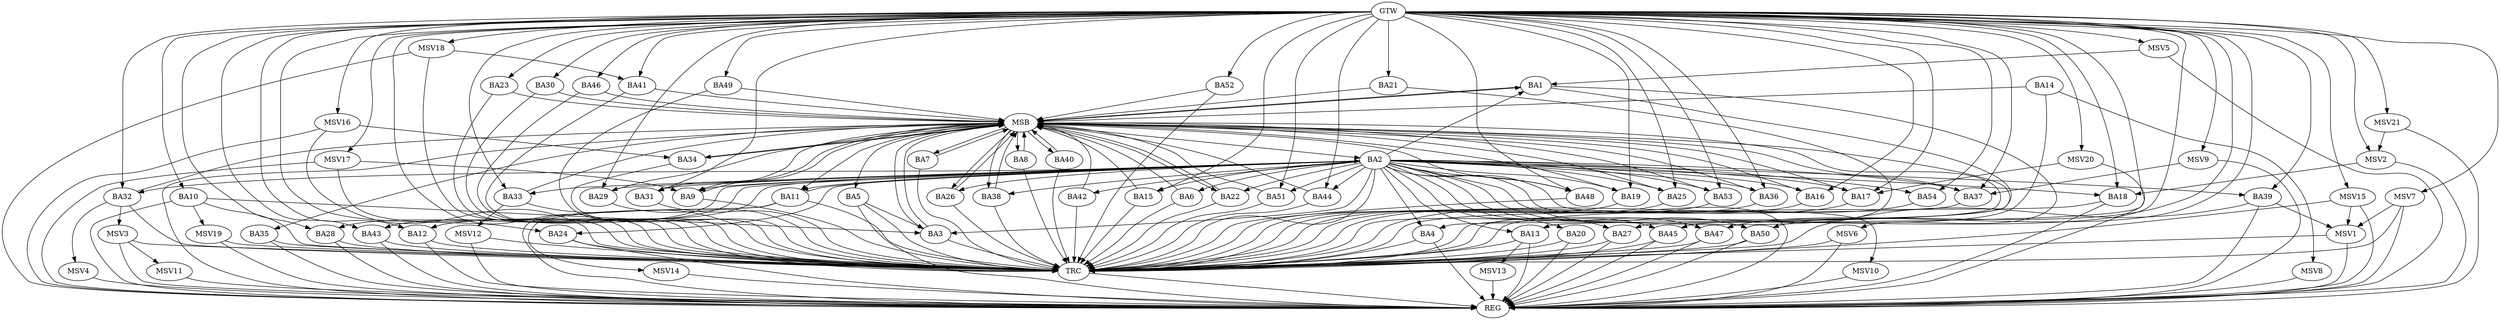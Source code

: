 strict digraph G {
  BA1 [ label="BA1" ];
  BA2 [ label="BA2" ];
  BA3 [ label="BA3" ];
  BA4 [ label="BA4" ];
  BA5 [ label="BA5" ];
  BA6 [ label="BA6" ];
  BA7 [ label="BA7" ];
  BA8 [ label="BA8" ];
  BA9 [ label="BA9" ];
  BA10 [ label="BA10" ];
  BA11 [ label="BA11" ];
  BA12 [ label="BA12" ];
  BA13 [ label="BA13" ];
  BA14 [ label="BA14" ];
  BA15 [ label="BA15" ];
  BA16 [ label="BA16" ];
  BA17 [ label="BA17" ];
  BA18 [ label="BA18" ];
  BA19 [ label="BA19" ];
  BA20 [ label="BA20" ];
  BA21 [ label="BA21" ];
  BA22 [ label="BA22" ];
  BA23 [ label="BA23" ];
  BA24 [ label="BA24" ];
  BA25 [ label="BA25" ];
  BA26 [ label="BA26" ];
  BA27 [ label="BA27" ];
  BA28 [ label="BA28" ];
  BA29 [ label="BA29" ];
  BA30 [ label="BA30" ];
  BA31 [ label="BA31" ];
  BA32 [ label="BA32" ];
  BA33 [ label="BA33" ];
  BA34 [ label="BA34" ];
  BA35 [ label="BA35" ];
  BA36 [ label="BA36" ];
  BA37 [ label="BA37" ];
  BA38 [ label="BA38" ];
  BA39 [ label="BA39" ];
  BA40 [ label="BA40" ];
  BA41 [ label="BA41" ];
  BA42 [ label="BA42" ];
  BA43 [ label="BA43" ];
  BA44 [ label="BA44" ];
  BA45 [ label="BA45" ];
  BA46 [ label="BA46" ];
  BA47 [ label="BA47" ];
  BA48 [ label="BA48" ];
  BA49 [ label="BA49" ];
  BA50 [ label="BA50" ];
  BA51 [ label="BA51" ];
  BA52 [ label="BA52" ];
  BA53 [ label="BA53" ];
  BA54 [ label="BA54" ];
  GTW [ label="GTW" ];
  REG [ label="REG" ];
  MSB [ label="MSB" ];
  TRC [ label="TRC" ];
  MSV1 [ label="MSV1" ];
  MSV2 [ label="MSV2" ];
  MSV3 [ label="MSV3" ];
  MSV4 [ label="MSV4" ];
  MSV5 [ label="MSV5" ];
  MSV6 [ label="MSV6" ];
  MSV7 [ label="MSV7" ];
  MSV8 [ label="MSV8" ];
  MSV9 [ label="MSV9" ];
  MSV10 [ label="MSV10" ];
  MSV11 [ label="MSV11" ];
  MSV12 [ label="MSV12" ];
  MSV13 [ label="MSV13" ];
  MSV14 [ label="MSV14" ];
  MSV15 [ label="MSV15" ];
  MSV16 [ label="MSV16" ];
  MSV17 [ label="MSV17" ];
  MSV18 [ label="MSV18" ];
  MSV19 [ label="MSV19" ];
  MSV20 [ label="MSV20" ];
  MSV21 [ label="MSV21" ];
  BA2 -> BA1;
  BA5 -> BA3;
  BA10 -> BA3;
  BA11 -> BA2;
  GTW -> BA10;
  GTW -> BA12;
  GTW -> BA15;
  GTW -> BA16;
  GTW -> BA17;
  GTW -> BA18;
  GTW -> BA19;
  GTW -> BA21;
  GTW -> BA23;
  GTW -> BA24;
  GTW -> BA25;
  GTW -> BA27;
  GTW -> BA28;
  GTW -> BA29;
  GTW -> BA30;
  GTW -> BA31;
  GTW -> BA32;
  GTW -> BA33;
  GTW -> BA36;
  GTW -> BA37;
  GTW -> BA39;
  GTW -> BA41;
  GTW -> BA43;
  GTW -> BA44;
  GTW -> BA45;
  GTW -> BA46;
  GTW -> BA47;
  GTW -> BA48;
  GTW -> BA49;
  GTW -> BA50;
  GTW -> BA51;
  GTW -> BA52;
  GTW -> BA53;
  GTW -> BA54;
  BA2 -> REG;
  BA4 -> REG;
  BA5 -> REG;
  BA10 -> REG;
  BA11 -> REG;
  BA12 -> REG;
  BA13 -> REG;
  BA18 -> REG;
  BA20 -> REG;
  BA24 -> REG;
  BA27 -> REG;
  BA28 -> REG;
  BA35 -> REG;
  BA39 -> REG;
  BA43 -> REG;
  BA45 -> REG;
  BA47 -> REG;
  BA50 -> REG;
  BA1 -> MSB;
  MSB -> BA2;
  MSB -> REG;
  BA3 -> MSB;
  MSB -> BA1;
  BA6 -> MSB;
  BA7 -> MSB;
  MSB -> BA3;
  BA8 -> MSB;
  BA9 -> MSB;
  BA14 -> MSB;
  MSB -> BA9;
  BA15 -> MSB;
  BA16 -> MSB;
  MSB -> BA7;
  BA17 -> MSB;
  BA19 -> MSB;
  MSB -> BA13;
  BA21 -> MSB;
  BA22 -> MSB;
  MSB -> BA8;
  BA23 -> MSB;
  MSB -> BA4;
  BA25 -> MSB;
  MSB -> BA5;
  BA26 -> MSB;
  BA29 -> MSB;
  BA30 -> MSB;
  BA31 -> MSB;
  MSB -> BA22;
  BA32 -> MSB;
  BA33 -> MSB;
  BA34 -> MSB;
  BA36 -> MSB;
  MSB -> BA11;
  BA37 -> MSB;
  MSB -> BA26;
  BA38 -> MSB;
  MSB -> BA35;
  BA40 -> MSB;
  MSB -> BA34;
  BA41 -> MSB;
  BA42 -> MSB;
  BA44 -> MSB;
  BA46 -> MSB;
  BA48 -> MSB;
  BA49 -> MSB;
  MSB -> BA40;
  BA51 -> MSB;
  BA52 -> MSB;
  BA53 -> MSB;
  MSB -> BA38;
  BA1 -> TRC;
  BA2 -> TRC;
  BA3 -> TRC;
  BA4 -> TRC;
  BA5 -> TRC;
  BA6 -> TRC;
  BA7 -> TRC;
  BA8 -> TRC;
  BA9 -> TRC;
  BA10 -> TRC;
  BA11 -> TRC;
  BA12 -> TRC;
  BA13 -> TRC;
  BA14 -> TRC;
  BA15 -> TRC;
  BA16 -> TRC;
  BA17 -> TRC;
  BA18 -> TRC;
  BA19 -> TRC;
  BA20 -> TRC;
  BA21 -> TRC;
  BA22 -> TRC;
  BA23 -> TRC;
  BA24 -> TRC;
  BA25 -> TRC;
  BA26 -> TRC;
  BA27 -> TRC;
  BA28 -> TRC;
  BA29 -> TRC;
  BA30 -> TRC;
  BA31 -> TRC;
  BA32 -> TRC;
  BA33 -> TRC;
  BA34 -> TRC;
  BA35 -> TRC;
  BA36 -> TRC;
  BA37 -> TRC;
  BA38 -> TRC;
  BA39 -> TRC;
  BA40 -> TRC;
  BA41 -> TRC;
  BA42 -> TRC;
  BA43 -> TRC;
  BA44 -> TRC;
  BA45 -> TRC;
  BA46 -> TRC;
  BA47 -> TRC;
  BA48 -> TRC;
  BA49 -> TRC;
  BA50 -> TRC;
  BA51 -> TRC;
  BA52 -> TRC;
  BA53 -> TRC;
  BA54 -> TRC;
  GTW -> TRC;
  TRC -> REG;
  BA2 -> BA29;
  BA2 -> BA45;
  BA2 -> BA17;
  BA2 -> BA6;
  BA2 -> BA37;
  BA2 -> BA50;
  BA2 -> BA54;
  BA2 -> BA47;
  BA2 -> BA13;
  BA2 -> BA48;
  BA2 -> BA28;
  BA2 -> BA15;
  BA2 -> BA33;
  BA2 -> BA22;
  BA2 -> BA32;
  BA2 -> BA43;
  BA2 -> BA16;
  BA2 -> BA53;
  BA2 -> BA19;
  BA2 -> BA18;
  BA2 -> BA9;
  BA2 -> BA4;
  BA2 -> BA3;
  BA2 -> BA38;
  BA2 -> BA11;
  BA2 -> BA44;
  BA2 -> BA42;
  BA2 -> BA51;
  BA2 -> BA39;
  BA2 -> BA25;
  BA2 -> BA24;
  BA2 -> BA27;
  BA2 -> BA36;
  BA2 -> BA12;
  BA2 -> BA26;
  BA2 -> BA31;
  BA2 -> BA20;
  BA39 -> MSV1;
  MSV1 -> REG;
  MSV1 -> TRC;
  MSV2 -> BA18;
  GTW -> MSV2;
  MSV2 -> REG;
  BA32 -> MSV3;
  MSV3 -> REG;
  MSV3 -> TRC;
  BA32 -> MSV4;
  MSV4 -> REG;
  MSV5 -> BA1;
  GTW -> MSV5;
  MSV5 -> REG;
  BA1 -> MSV6;
  MSV6 -> REG;
  MSV6 -> TRC;
  MSV7 -> MSV1;
  GTW -> MSV7;
  MSV7 -> REG;
  MSV7 -> TRC;
  BA14 -> MSV8;
  MSV8 -> REG;
  MSV9 -> BA37;
  GTW -> MSV9;
  MSV9 -> REG;
  BA2 -> MSV10;
  MSV10 -> REG;
  MSV3 -> MSV11;
  MSV11 -> REG;
  BA33 -> MSV12;
  MSV12 -> REG;
  MSV12 -> TRC;
  BA13 -> MSV13;
  MSV13 -> REG;
  BA11 -> MSV14;
  MSV14 -> REG;
  MSV15 -> MSV1;
  GTW -> MSV15;
  MSV15 -> REG;
  MSV15 -> TRC;
  MSV16 -> BA34;
  GTW -> MSV16;
  MSV16 -> REG;
  MSV16 -> TRC;
  MSV17 -> BA9;
  GTW -> MSV17;
  MSV17 -> REG;
  MSV17 -> TRC;
  MSV18 -> BA41;
  GTW -> MSV18;
  MSV18 -> REG;
  MSV18 -> TRC;
  BA10 -> MSV19;
  MSV19 -> REG;
  MSV19 -> TRC;
  MSV20 -> BA17;
  GTW -> MSV20;
  MSV20 -> REG;
  MSV21 -> MSV2;
  GTW -> MSV21;
  MSV21 -> REG;
}
